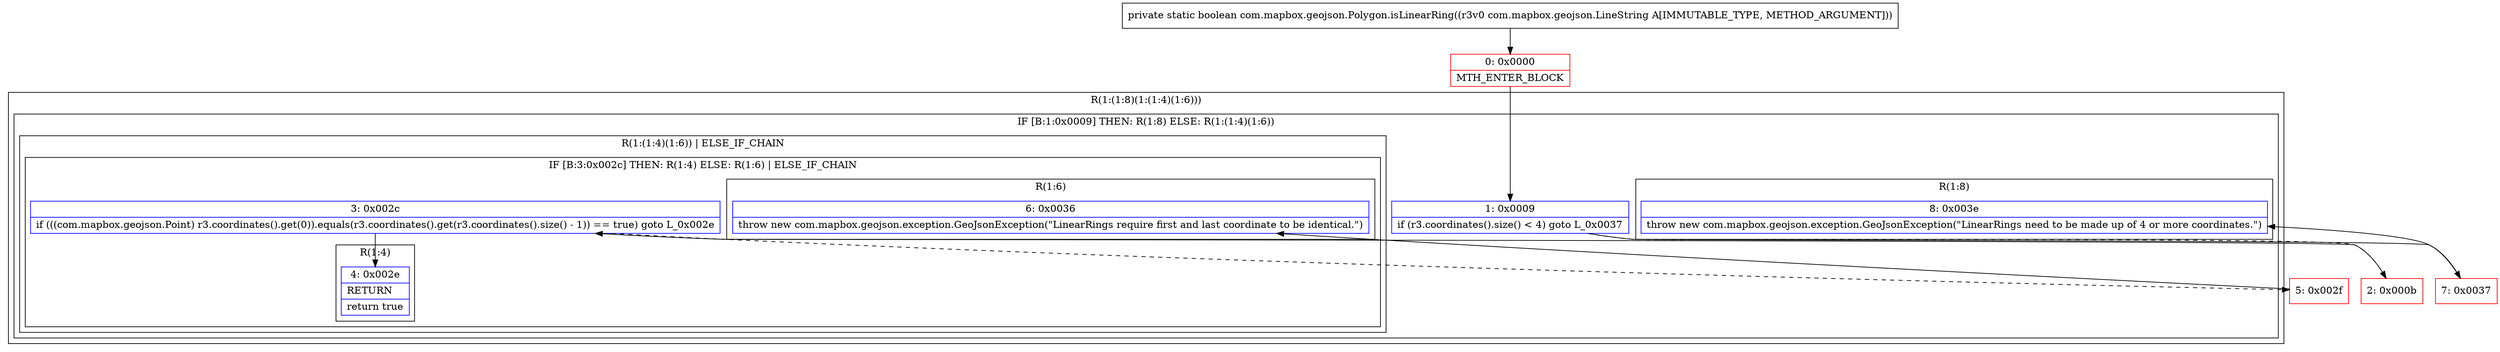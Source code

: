 digraph "CFG forcom.mapbox.geojson.Polygon.isLinearRing(Lcom\/mapbox\/geojson\/LineString;)Z" {
subgraph cluster_Region_827317239 {
label = "R(1:(1:8)(1:(1:4)(1:6)))";
node [shape=record,color=blue];
subgraph cluster_IfRegion_1868853978 {
label = "IF [B:1:0x0009] THEN: R(1:8) ELSE: R(1:(1:4)(1:6))";
node [shape=record,color=blue];
Node_1 [shape=record,label="{1\:\ 0x0009|if (r3.coordinates().size() \< 4) goto L_0x0037\l}"];
subgraph cluster_Region_329660227 {
label = "R(1:8)";
node [shape=record,color=blue];
Node_8 [shape=record,label="{8\:\ 0x003e|throw new com.mapbox.geojson.exception.GeoJsonException(\"LinearRings need to be made up of 4 or more coordinates.\")\l}"];
}
subgraph cluster_Region_1798774928 {
label = "R(1:(1:4)(1:6)) | ELSE_IF_CHAIN\l";
node [shape=record,color=blue];
subgraph cluster_IfRegion_610852450 {
label = "IF [B:3:0x002c] THEN: R(1:4) ELSE: R(1:6) | ELSE_IF_CHAIN\l";
node [shape=record,color=blue];
Node_3 [shape=record,label="{3\:\ 0x002c|if (((com.mapbox.geojson.Point) r3.coordinates().get(0)).equals(r3.coordinates().get(r3.coordinates().size() \- 1)) == true) goto L_0x002e\l}"];
subgraph cluster_Region_1750506135 {
label = "R(1:4)";
node [shape=record,color=blue];
Node_4 [shape=record,label="{4\:\ 0x002e|RETURN\l|return true\l}"];
}
subgraph cluster_Region_1248371953 {
label = "R(1:6)";
node [shape=record,color=blue];
Node_6 [shape=record,label="{6\:\ 0x0036|throw new com.mapbox.geojson.exception.GeoJsonException(\"LinearRings require first and last coordinate to be identical.\")\l}"];
}
}
}
}
}
Node_0 [shape=record,color=red,label="{0\:\ 0x0000|MTH_ENTER_BLOCK\l}"];
Node_2 [shape=record,color=red,label="{2\:\ 0x000b}"];
Node_5 [shape=record,color=red,label="{5\:\ 0x002f}"];
Node_7 [shape=record,color=red,label="{7\:\ 0x0037}"];
MethodNode[shape=record,label="{private static boolean com.mapbox.geojson.Polygon.isLinearRing((r3v0 com.mapbox.geojson.LineString A[IMMUTABLE_TYPE, METHOD_ARGUMENT])) }"];
MethodNode -> Node_0;
Node_1 -> Node_2[style=dashed];
Node_1 -> Node_7;
Node_3 -> Node_4;
Node_3 -> Node_5[style=dashed];
Node_0 -> Node_1;
Node_2 -> Node_3;
Node_5 -> Node_6;
Node_7 -> Node_8;
}

